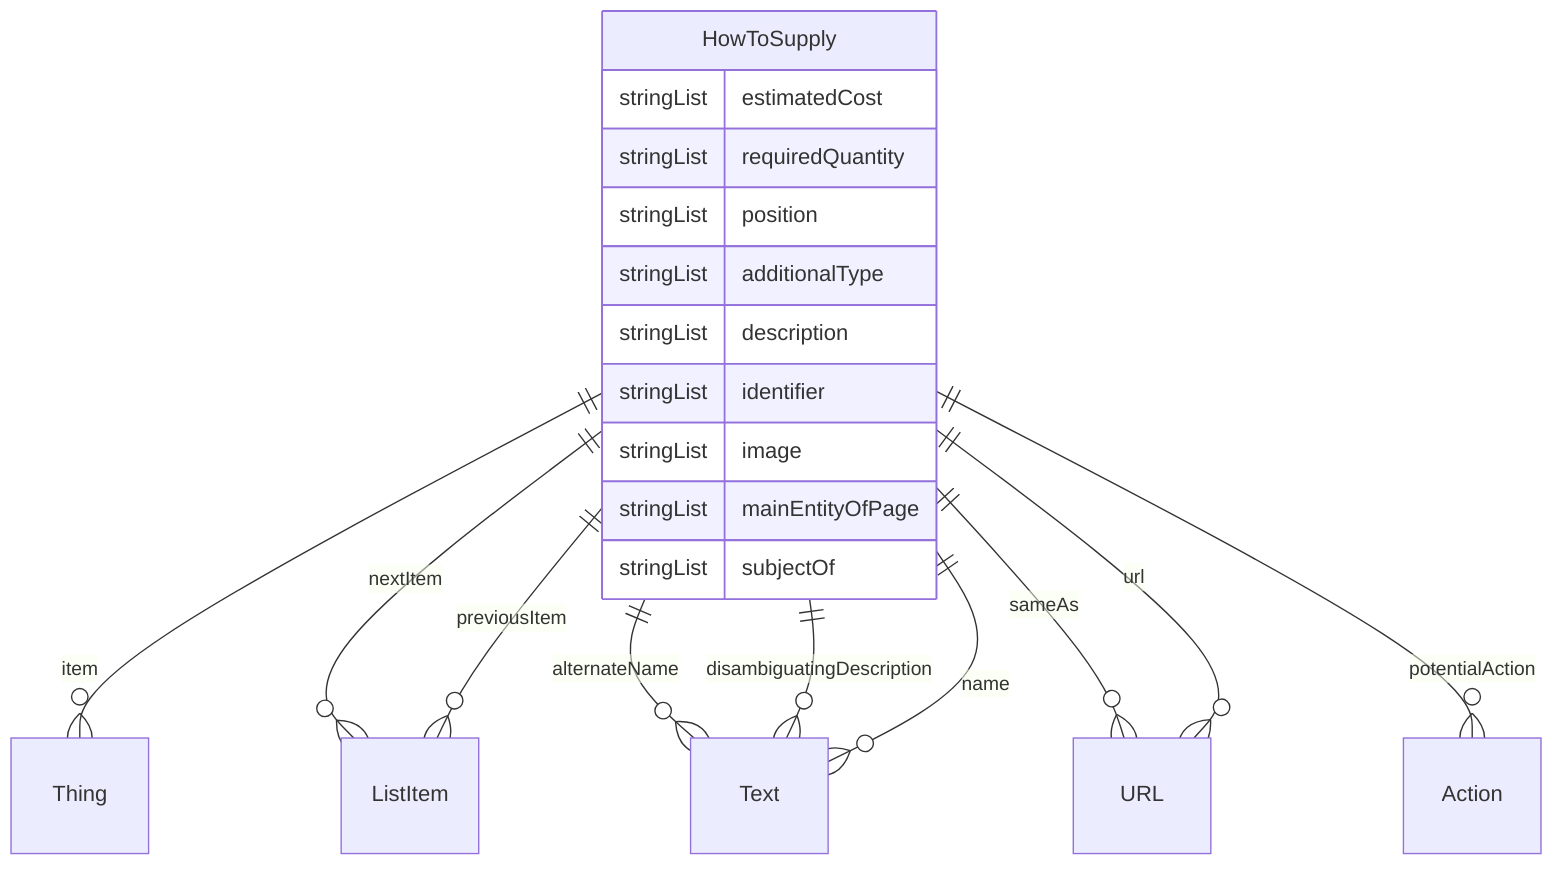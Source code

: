 erDiagram
HowToSupply {
    stringList estimatedCost  
    stringList requiredQuantity  
    stringList position  
    stringList additionalType  
    stringList description  
    stringList identifier  
    stringList image  
    stringList mainEntityOfPage  
    stringList subjectOf  
}

HowToSupply ||--}o Thing : "item"
HowToSupply ||--}o ListItem : "nextItem"
HowToSupply ||--}o ListItem : "previousItem"
HowToSupply ||--}o Text : "alternateName"
HowToSupply ||--}o Text : "disambiguatingDescription"
HowToSupply ||--}o Text : "name"
HowToSupply ||--}o URL : "sameAs"
HowToSupply ||--}o Action : "potentialAction"
HowToSupply ||--}o URL : "url"
